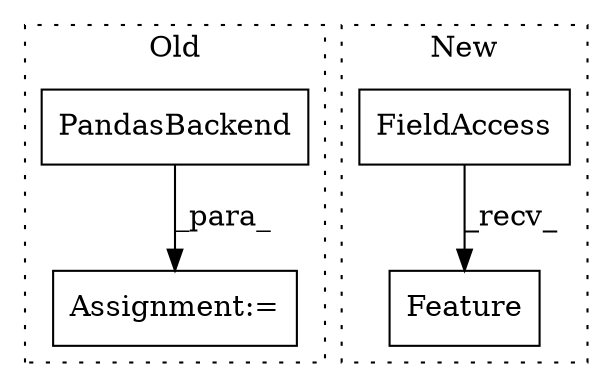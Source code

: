 digraph G {
subgraph cluster0 {
1 [label="PandasBackend" a="32" s="43774,43799" l="14,1" shape="box"];
4 [label="Assignment:=" a="7" s="43773" l="1" shape="box"];
label = "Old";
style="dotted";
}
subgraph cluster1 {
2 [label="Feature" a="32" s="29698,29774" l="8,1" shape="box"];
3 [label="FieldAccess" a="22" s="29685" l="12" shape="box"];
label = "New";
style="dotted";
}
1 -> 4 [label="_para_"];
3 -> 2 [label="_recv_"];
}